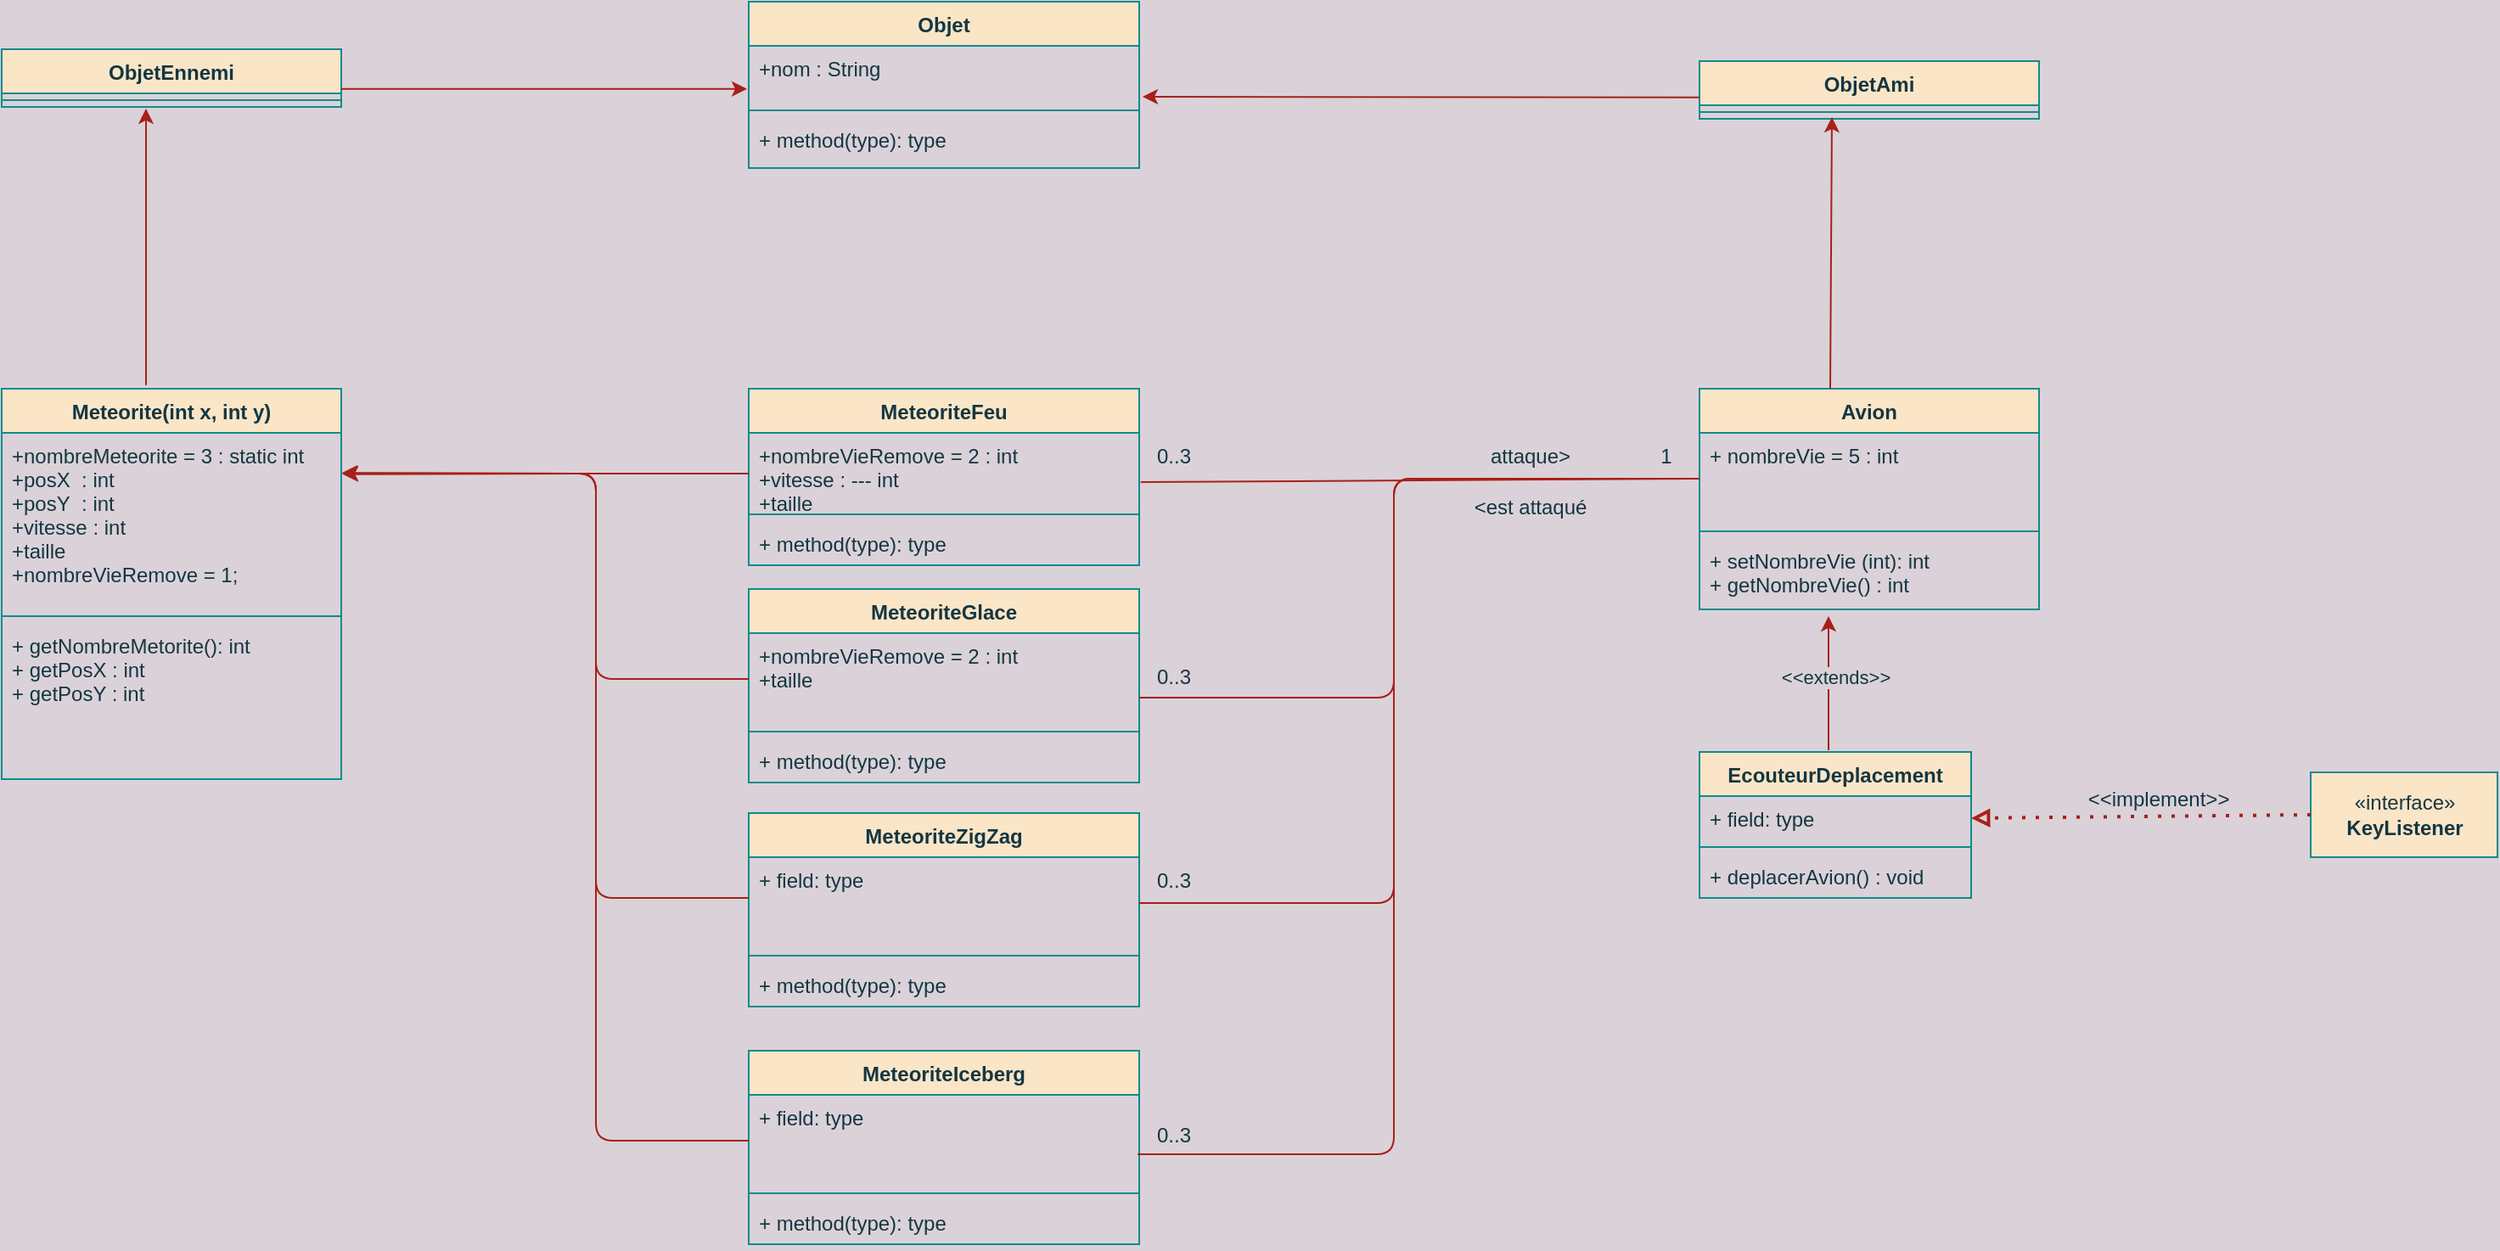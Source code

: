 <mxfile version="13.9.9" type="device"><diagram name="Page-1" id="c4acf3e9-155e-7222-9cf6-157b1a14988f"><mxGraphModel dx="2272" dy="856" grid="1" gridSize="10" guides="1" tooltips="1" connect="1" arrows="1" fold="1" page="1" pageScale="1" pageWidth="850" pageHeight="1100" background="#DAD2D8" math="0" shadow="0"><root><mxCell id="0"/><mxCell id="1" parent="0"/><mxCell id="dv9dz9AkfiL1vojWY3JM-1" value="Meteorite(int x, int y)" style="swimlane;fontStyle=1;align=center;verticalAlign=top;childLayout=stackLayout;horizontal=1;startSize=26;horizontalStack=0;resizeParent=1;resizeParentMax=0;resizeLast=0;collapsible=1;marginBottom=0;fillColor=#FAE5C7;strokeColor=#0F8B8D;fontColor=#143642;" parent="1" vertex="1"><mxGeometry x="-160" y="360" width="200" height="230" as="geometry"/></mxCell><mxCell id="dv9dz9AkfiL1vojWY3JM-2" value="+nombreMeteorite = 3 : static int&#10;+posX  : int&#10;+posY  : int&#10;+vitesse : int&#10;+taille&#10;+nombreVieRemove = 1;" style="text;strokeColor=none;fillColor=none;align=left;verticalAlign=top;spacingLeft=4;spacingRight=4;overflow=hidden;rotatable=0;points=[[0,0.5],[1,0.5]];portConstraint=eastwest;fontColor=#143642;" parent="dv9dz9AkfiL1vojWY3JM-1" vertex="1"><mxGeometry y="26" width="200" height="104" as="geometry"/></mxCell><mxCell id="dv9dz9AkfiL1vojWY3JM-3" value="" style="line;strokeWidth=1;fillColor=none;align=left;verticalAlign=middle;spacingTop=-1;spacingLeft=3;spacingRight=3;rotatable=0;labelPosition=right;points=[];portConstraint=eastwest;strokeColor=#0F8B8D;fontColor=#143642;labelBackgroundColor=#DAD2D8;" parent="dv9dz9AkfiL1vojWY3JM-1" vertex="1"><mxGeometry y="130" width="200" height="8" as="geometry"/></mxCell><mxCell id="dv9dz9AkfiL1vojWY3JM-4" value="+ getNombreMetorite(): int&#10;+ getPosX : int&#10;+ getPosY : int" style="text;strokeColor=none;fillColor=none;align=left;verticalAlign=top;spacingLeft=4;spacingRight=4;overflow=hidden;rotatable=0;points=[[0,0.5],[1,0.5]];portConstraint=eastwest;fontColor=#143642;" parent="dv9dz9AkfiL1vojWY3JM-1" vertex="1"><mxGeometry y="138" width="200" height="92" as="geometry"/></mxCell><mxCell id="dv9dz9AkfiL1vojWY3JM-5" value="Avion" style="swimlane;fontStyle=1;align=center;verticalAlign=top;childLayout=stackLayout;horizontal=1;startSize=26;horizontalStack=0;resizeParent=1;resizeParentMax=0;resizeLast=0;collapsible=1;marginBottom=0;fillColor=#FAE5C7;strokeColor=#0F8B8D;fontColor=#143642;" parent="1" vertex="1"><mxGeometry x="840" y="360" width="200" height="130" as="geometry"/></mxCell><mxCell id="dv9dz9AkfiL1vojWY3JM-6" value="+ nombreVie = 5 : int" style="text;strokeColor=none;fillColor=none;align=left;verticalAlign=top;spacingLeft=4;spacingRight=4;overflow=hidden;rotatable=0;points=[[0,0.5],[1,0.5]];portConstraint=eastwest;fontColor=#143642;" parent="dv9dz9AkfiL1vojWY3JM-5" vertex="1"><mxGeometry y="26" width="200" height="54" as="geometry"/></mxCell><mxCell id="dv9dz9AkfiL1vojWY3JM-7" value="" style="line;strokeWidth=1;fillColor=none;align=left;verticalAlign=middle;spacingTop=-1;spacingLeft=3;spacingRight=3;rotatable=0;labelPosition=right;points=[];portConstraint=eastwest;strokeColor=#0F8B8D;fontColor=#143642;labelBackgroundColor=#DAD2D8;" parent="dv9dz9AkfiL1vojWY3JM-5" vertex="1"><mxGeometry y="80" width="200" height="8" as="geometry"/></mxCell><mxCell id="dv9dz9AkfiL1vojWY3JM-8" value="+ setNombreVie (int): int&#10;+ getNombreVie() : int" style="text;strokeColor=none;fillColor=none;align=left;verticalAlign=top;spacingLeft=4;spacingRight=4;overflow=hidden;rotatable=0;points=[[0,0.5],[1,0.5]];portConstraint=eastwest;fontColor=#143642;" parent="dv9dz9AkfiL1vojWY3JM-5" vertex="1"><mxGeometry y="88" width="200" height="42" as="geometry"/></mxCell><mxCell id="dv9dz9AkfiL1vojWY3JM-12" value="" style="endArrow=classic;html=1;strokeColor=#A8201A;fontColor=#143642;labelBackgroundColor=#DAD2D8;" parent="1" edge="1"><mxGeometry width="50" height="50" relative="1" as="geometry"><mxPoint x="916" y="573" as="sourcePoint"/><mxPoint x="916" y="494" as="targetPoint"/></mxGeometry></mxCell><mxCell id="dv9dz9AkfiL1vojWY3JM-17" value="&amp;lt;&amp;lt;extends&amp;gt;&amp;gt;" style="edgeLabel;html=1;align=center;verticalAlign=middle;resizable=0;points=[];fontColor=#143642;labelBackgroundColor=#DAD2D8;" parent="dv9dz9AkfiL1vojWY3JM-12" vertex="1" connectable="0"><mxGeometry x="-0.21" y="1" relative="1" as="geometry"><mxPoint x="5" y="-11.97" as="offset"/></mxGeometry></mxCell><mxCell id="dv9dz9AkfiL1vojWY3JM-13" value="EcouteurDeplacement" style="swimlane;fontStyle=1;align=center;verticalAlign=top;childLayout=stackLayout;horizontal=1;startSize=26;horizontalStack=0;resizeParent=1;resizeParentMax=0;resizeLast=0;collapsible=1;marginBottom=0;fillColor=#FAE5C7;strokeColor=#0F8B8D;fontColor=#143642;" parent="1" vertex="1"><mxGeometry x="840" y="574" width="160" height="86" as="geometry"/></mxCell><mxCell id="dv9dz9AkfiL1vojWY3JM-14" value="+ field: type" style="text;strokeColor=none;fillColor=none;align=left;verticalAlign=top;spacingLeft=4;spacingRight=4;overflow=hidden;rotatable=0;points=[[0,0.5],[1,0.5]];portConstraint=eastwest;fontColor=#143642;" parent="dv9dz9AkfiL1vojWY3JM-13" vertex="1"><mxGeometry y="26" width="160" height="26" as="geometry"/></mxCell><mxCell id="dv9dz9AkfiL1vojWY3JM-15" value="" style="line;strokeWidth=1;fillColor=none;align=left;verticalAlign=middle;spacingTop=-1;spacingLeft=3;spacingRight=3;rotatable=0;labelPosition=right;points=[];portConstraint=eastwest;strokeColor=#0F8B8D;fontColor=#143642;labelBackgroundColor=#DAD2D8;" parent="dv9dz9AkfiL1vojWY3JM-13" vertex="1"><mxGeometry y="52" width="160" height="8" as="geometry"/></mxCell><mxCell id="dv9dz9AkfiL1vojWY3JM-16" value="+ deplacerAvion() : void" style="text;strokeColor=none;fillColor=none;align=left;verticalAlign=top;spacingLeft=4;spacingRight=4;overflow=hidden;rotatable=0;points=[[0,0.5],[1,0.5]];portConstraint=eastwest;fontColor=#143642;" parent="dv9dz9AkfiL1vojWY3JM-13" vertex="1"><mxGeometry y="60" width="160" height="26" as="geometry"/></mxCell><mxCell id="dv9dz9AkfiL1vojWY3JM-18" value="«interface»&lt;br&gt;&lt;b&gt;KeyListener&lt;/b&gt;" style="html=1;fillColor=#FAE5C7;strokeColor=#0F8B8D;fontColor=#143642;" parent="1" vertex="1"><mxGeometry x="1200" y="586" width="110" height="50" as="geometry"/></mxCell><mxCell id="dv9dz9AkfiL1vojWY3JM-19" value="" style="endArrow=block;dashed=1;html=1;dashPattern=1 3;strokeWidth=2;entryX=1;entryY=0.5;entryDx=0;entryDy=0;endFill=0;strokeColor=#A8201A;fontColor=#143642;labelBackgroundColor=#DAD2D8;exitX=0;exitY=0.5;exitDx=0;exitDy=0;" parent="1" source="dv9dz9AkfiL1vojWY3JM-18" target="dv9dz9AkfiL1vojWY3JM-14" edge="1"><mxGeometry width="50" height="50" relative="1" as="geometry"><mxPoint x="1200" y="639" as="sourcePoint"/><mxPoint x="1220" y="960" as="targetPoint"/></mxGeometry></mxCell><mxCell id="dv9dz9AkfiL1vojWY3JM-20" value="&amp;lt;&amp;lt;implement&amp;gt;&amp;gt;" style="text;html=1;align=center;verticalAlign=middle;resizable=0;points=[];autosize=1;fontColor=#143642;" parent="1" vertex="1"><mxGeometry x="1060" y="592" width="100" height="20" as="geometry"/></mxCell><mxCell id="dv9dz9AkfiL1vojWY3JM-21" value="MeteoriteFeu" style="swimlane;fontStyle=1;align=center;verticalAlign=top;childLayout=stackLayout;horizontal=1;startSize=26;horizontalStack=0;resizeParent=1;resizeParentMax=0;resizeLast=0;collapsible=1;marginBottom=0;fillColor=#FAE5C7;strokeColor=#0F8B8D;fontColor=#143642;" parent="1" vertex="1"><mxGeometry x="280" y="360" width="230" height="104" as="geometry"/></mxCell><mxCell id="dv9dz9AkfiL1vojWY3JM-22" value="+nombreVieRemove = 2 : int&#10;+vitesse : --- int&#10;+taille&#10;" style="text;strokeColor=none;fillColor=none;align=left;verticalAlign=top;spacingLeft=4;spacingRight=4;overflow=hidden;rotatable=0;points=[[0,0.5],[1,0.5]];portConstraint=eastwest;fontColor=#143642;" parent="dv9dz9AkfiL1vojWY3JM-21" vertex="1"><mxGeometry y="26" width="230" height="44" as="geometry"/></mxCell><mxCell id="dv9dz9AkfiL1vojWY3JM-23" value="" style="line;strokeWidth=1;fillColor=none;align=left;verticalAlign=middle;spacingTop=-1;spacingLeft=3;spacingRight=3;rotatable=0;labelPosition=right;points=[];portConstraint=eastwest;strokeColor=#0F8B8D;fontColor=#143642;labelBackgroundColor=#DAD2D8;" parent="dv9dz9AkfiL1vojWY3JM-21" vertex="1"><mxGeometry y="70" width="230" height="8" as="geometry"/></mxCell><mxCell id="dv9dz9AkfiL1vojWY3JM-24" value="+ method(type): type" style="text;strokeColor=none;fillColor=none;align=left;verticalAlign=top;spacingLeft=4;spacingRight=4;overflow=hidden;rotatable=0;points=[[0,0.5],[1,0.5]];portConstraint=eastwest;fontColor=#143642;" parent="dv9dz9AkfiL1vojWY3JM-21" vertex="1"><mxGeometry y="78" width="230" height="26" as="geometry"/></mxCell><mxCell id="dv9dz9AkfiL1vojWY3JM-25" value="MeteoriteGlace" style="swimlane;fontStyle=1;align=center;verticalAlign=top;childLayout=stackLayout;horizontal=1;startSize=26;horizontalStack=0;resizeParent=1;resizeParentMax=0;resizeLast=0;collapsible=1;marginBottom=0;fillColor=#FAE5C7;strokeColor=#0F8B8D;fontColor=#143642;" parent="1" vertex="1"><mxGeometry x="280" y="478" width="230" height="114" as="geometry"/></mxCell><mxCell id="dv9dz9AkfiL1vojWY3JM-26" value="+nombreVieRemove = 2 : int&#10;+taille" style="text;strokeColor=none;fillColor=none;align=left;verticalAlign=top;spacingLeft=4;spacingRight=4;overflow=hidden;rotatable=0;points=[[0,0.5],[1,0.5]];portConstraint=eastwest;fontColor=#143642;" parent="dv9dz9AkfiL1vojWY3JM-25" vertex="1"><mxGeometry y="26" width="230" height="54" as="geometry"/></mxCell><mxCell id="dv9dz9AkfiL1vojWY3JM-27" value="" style="line;strokeWidth=1;fillColor=none;align=left;verticalAlign=middle;spacingTop=-1;spacingLeft=3;spacingRight=3;rotatable=0;labelPosition=right;points=[];portConstraint=eastwest;strokeColor=#0F8B8D;fontColor=#143642;labelBackgroundColor=#DAD2D8;" parent="dv9dz9AkfiL1vojWY3JM-25" vertex="1"><mxGeometry y="80" width="230" height="8" as="geometry"/></mxCell><mxCell id="dv9dz9AkfiL1vojWY3JM-28" value="+ method(type): type" style="text;strokeColor=none;fillColor=none;align=left;verticalAlign=top;spacingLeft=4;spacingRight=4;overflow=hidden;rotatable=0;points=[[0,0.5],[1,0.5]];portConstraint=eastwest;fontColor=#143642;" parent="dv9dz9AkfiL1vojWY3JM-25" vertex="1"><mxGeometry y="88" width="230" height="26" as="geometry"/></mxCell><mxCell id="dv9dz9AkfiL1vojWY3JM-29" value="MeteoriteZigZag" style="swimlane;fontStyle=1;align=center;verticalAlign=top;childLayout=stackLayout;horizontal=1;startSize=26;horizontalStack=0;resizeParent=1;resizeParentMax=0;resizeLast=0;collapsible=1;marginBottom=0;fillColor=#FAE5C7;strokeColor=#0F8B8D;fontColor=#143642;" parent="1" vertex="1"><mxGeometry x="280" y="610" width="230" height="114" as="geometry"/></mxCell><mxCell id="dv9dz9AkfiL1vojWY3JM-30" value="+ field: type" style="text;strokeColor=none;fillColor=none;align=left;verticalAlign=top;spacingLeft=4;spacingRight=4;overflow=hidden;rotatable=0;points=[[0,0.5],[1,0.5]];portConstraint=eastwest;fontColor=#143642;" parent="dv9dz9AkfiL1vojWY3JM-29" vertex="1"><mxGeometry y="26" width="230" height="54" as="geometry"/></mxCell><mxCell id="dv9dz9AkfiL1vojWY3JM-31" value="" style="line;strokeWidth=1;fillColor=none;align=left;verticalAlign=middle;spacingTop=-1;spacingLeft=3;spacingRight=3;rotatable=0;labelPosition=right;points=[];portConstraint=eastwest;strokeColor=#0F8B8D;fontColor=#143642;labelBackgroundColor=#DAD2D8;" parent="dv9dz9AkfiL1vojWY3JM-29" vertex="1"><mxGeometry y="80" width="230" height="8" as="geometry"/></mxCell><mxCell id="dv9dz9AkfiL1vojWY3JM-32" value="+ method(type): type" style="text;strokeColor=none;fillColor=none;align=left;verticalAlign=top;spacingLeft=4;spacingRight=4;overflow=hidden;rotatable=0;points=[[0,0.5],[1,0.5]];portConstraint=eastwest;fontColor=#143642;" parent="dv9dz9AkfiL1vojWY3JM-29" vertex="1"><mxGeometry y="88" width="230" height="26" as="geometry"/></mxCell><mxCell id="dv9dz9AkfiL1vojWY3JM-33" value="" style="endArrow=classic;html=1;entryX=1.005;entryY=0.231;entryDx=0;entryDy=0;strokeColor=#A8201A;fontColor=#143642;entryPerimeter=0;labelBackgroundColor=#DAD2D8;" parent="1" target="dv9dz9AkfiL1vojWY3JM-2" edge="1"><mxGeometry width="50" height="50" relative="1" as="geometry"><mxPoint x="280" y="410" as="sourcePoint"/><mxPoint x="220" y="440" as="targetPoint"/></mxGeometry></mxCell><mxCell id="dv9dz9AkfiL1vojWY3JM-34" value="" style="endArrow=classic;html=1;exitX=0;exitY=0.5;exitDx=0;exitDy=0;strokeColor=#A8201A;fontColor=#143642;labelBackgroundColor=#DAD2D8;entryX=1.002;entryY=0.227;entryDx=0;entryDy=0;entryPerimeter=0;" parent="1" source="dv9dz9AkfiL1vojWY3JM-26" target="dv9dz9AkfiL1vojWY3JM-2" edge="1"><mxGeometry width="50" height="50" relative="1" as="geometry"><mxPoint x="290" y="449" as="sourcePoint"/><mxPoint x="120" y="410" as="targetPoint"/><Array as="points"><mxPoint x="190" y="531"/><mxPoint x="190" y="410"/></Array></mxGeometry></mxCell><mxCell id="dv9dz9AkfiL1vojWY3JM-35" value="" style="endArrow=classic;html=1;strokeColor=#A8201A;fontColor=#143642;labelBackgroundColor=#DAD2D8;entryX=1.004;entryY=0.234;entryDx=0;entryDy=0;entryPerimeter=0;" parent="1" target="dv9dz9AkfiL1vojWY3JM-2" edge="1"><mxGeometry width="50" height="50" relative="1" as="geometry"><mxPoint x="280" y="660" as="sourcePoint"/><mxPoint x="123" y="410" as="targetPoint"/><Array as="points"><mxPoint x="190" y="660"/><mxPoint x="190" y="410"/></Array></mxGeometry></mxCell><mxCell id="DB0KSH931hQ4Z3FCloz1-1" value="MeteoriteIceberg" style="swimlane;fontStyle=1;align=center;verticalAlign=top;childLayout=stackLayout;horizontal=1;startSize=26;horizontalStack=0;resizeParent=1;resizeParentMax=0;resizeLast=0;collapsible=1;marginBottom=0;fillColor=#FAE5C7;strokeColor=#0F8B8D;fontColor=#143642;" parent="1" vertex="1"><mxGeometry x="280" y="750" width="230" height="114" as="geometry"/></mxCell><mxCell id="DB0KSH931hQ4Z3FCloz1-2" value="+ field: type" style="text;strokeColor=none;fillColor=none;align=left;verticalAlign=top;spacingLeft=4;spacingRight=4;overflow=hidden;rotatable=0;points=[[0,0.5],[1,0.5]];portConstraint=eastwest;fontColor=#143642;" parent="DB0KSH931hQ4Z3FCloz1-1" vertex="1"><mxGeometry y="26" width="230" height="54" as="geometry"/></mxCell><mxCell id="DB0KSH931hQ4Z3FCloz1-3" value="" style="line;strokeWidth=1;fillColor=none;align=left;verticalAlign=middle;spacingTop=-1;spacingLeft=3;spacingRight=3;rotatable=0;labelPosition=right;points=[];portConstraint=eastwest;strokeColor=#0F8B8D;fontColor=#143642;labelBackgroundColor=#DAD2D8;" parent="DB0KSH931hQ4Z3FCloz1-1" vertex="1"><mxGeometry y="80" width="230" height="8" as="geometry"/></mxCell><mxCell id="DB0KSH931hQ4Z3FCloz1-4" value="+ method(type): type" style="text;strokeColor=none;fillColor=none;align=left;verticalAlign=top;spacingLeft=4;spacingRight=4;overflow=hidden;rotatable=0;points=[[0,0.5],[1,0.5]];portConstraint=eastwest;fontColor=#143642;" parent="DB0KSH931hQ4Z3FCloz1-1" vertex="1"><mxGeometry y="88" width="230" height="26" as="geometry"/></mxCell><mxCell id="D5ITCZa9VJHxkkQKF06O-6" value="" style="endArrow=none;html=1;strokeColor=#A8201A;fillColor=#FAE5C7;fontColor=#143642;exitX=1.004;exitY=0.659;exitDx=0;exitDy=0;exitPerimeter=0;entryX=0;entryY=0.5;entryDx=0;entryDy=0;labelBackgroundColor=#DAD2D8;" edge="1" parent="1" source="dv9dz9AkfiL1vojWY3JM-22" target="dv9dz9AkfiL1vojWY3JM-6"><mxGeometry width="50" height="50" relative="1" as="geometry"><mxPoint x="920" y="510" as="sourcePoint"/><mxPoint x="836" y="441" as="targetPoint"/></mxGeometry></mxCell><mxCell id="D5ITCZa9VJHxkkQKF06O-7" value="" style="endArrow=none;html=1;strokeColor=#A8201A;fillColor=#FAE5C7;fontColor=#143642;exitX=1.004;exitY=0.659;exitDx=0;exitDy=0;exitPerimeter=0;entryX=0;entryY=0.5;entryDx=0;entryDy=0;labelBackgroundColor=#DAD2D8;" edge="1" parent="1" target="dv9dz9AkfiL1vojWY3JM-6"><mxGeometry width="50" height="50" relative="1" as="geometry"><mxPoint x="510.0" y="541.996" as="sourcePoint"/><mxPoint x="839.08" y="540" as="targetPoint"/><Array as="points"><mxPoint x="660" y="542"/><mxPoint x="660" y="413"/></Array></mxGeometry></mxCell><mxCell id="D5ITCZa9VJHxkkQKF06O-8" value="" style="endArrow=none;html=1;strokeColor=#A8201A;fillColor=#FAE5C7;fontColor=#143642;exitX=1;exitY=0.5;exitDx=0;exitDy=0;entryX=0;entryY=0.5;entryDx=0;entryDy=0;labelBackgroundColor=#DAD2D8;" edge="1" parent="1" source="dv9dz9AkfiL1vojWY3JM-30" target="dv9dz9AkfiL1vojWY3JM-6"><mxGeometry width="50" height="50" relative="1" as="geometry"><mxPoint x="520.92" y="424.996" as="sourcePoint"/><mxPoint x="850" y="423" as="targetPoint"/><Array as="points"><mxPoint x="660" y="663"/><mxPoint x="660" y="413"/></Array></mxGeometry></mxCell><mxCell id="D5ITCZa9VJHxkkQKF06O-9" value="" style="endArrow=none;html=1;strokeColor=#A8201A;fillColor=#FAE5C7;fontColor=#143642;exitX=0.996;exitY=0.648;exitDx=0;exitDy=0;exitPerimeter=0;entryX=0;entryY=0.5;entryDx=0;entryDy=0;labelBackgroundColor=#DAD2D8;" edge="1" parent="1" source="DB0KSH931hQ4Z3FCloz1-2" target="dv9dz9AkfiL1vojWY3JM-6"><mxGeometry width="50" height="50" relative="1" as="geometry"><mxPoint x="520.92" y="424.996" as="sourcePoint"/><mxPoint x="850" y="423" as="targetPoint"/><Array as="points"><mxPoint x="660" y="811"/><mxPoint x="660" y="413"/></Array></mxGeometry></mxCell><mxCell id="D5ITCZa9VJHxkkQKF06O-10" value="attaque&amp;gt;" style="text;html=1;align=center;verticalAlign=middle;resizable=0;points=[];autosize=1;fontColor=#143642;" vertex="1" parent="1"><mxGeometry x="710" y="390" width="60" height="20" as="geometry"/></mxCell><mxCell id="D5ITCZa9VJHxkkQKF06O-11" value="1" style="text;html=1;align=center;verticalAlign=middle;resizable=0;points=[];autosize=1;fontColor=#143642;" vertex="1" parent="1"><mxGeometry x="810" y="390" width="20" height="20" as="geometry"/></mxCell><mxCell id="D5ITCZa9VJHxkkQKF06O-12" value="0..3" style="text;html=1;align=center;verticalAlign=middle;resizable=0;points=[];autosize=1;fontColor=#143642;" vertex="1" parent="1"><mxGeometry x="510" y="390" width="40" height="20" as="geometry"/></mxCell><mxCell id="D5ITCZa9VJHxkkQKF06O-13" value="0..3" style="text;html=1;align=center;verticalAlign=middle;resizable=0;points=[];autosize=1;fontColor=#143642;" vertex="1" parent="1"><mxGeometry x="510" y="520" width="40" height="20" as="geometry"/></mxCell><mxCell id="D5ITCZa9VJHxkkQKF06O-14" value="0..3" style="text;html=1;align=center;verticalAlign=middle;resizable=0;points=[];autosize=1;fontColor=#143642;" vertex="1" parent="1"><mxGeometry x="510" y="640" width="40" height="20" as="geometry"/></mxCell><mxCell id="D5ITCZa9VJHxkkQKF06O-15" value="0..3" style="text;html=1;align=center;verticalAlign=middle;resizable=0;points=[];autosize=1;fontColor=#143642;" vertex="1" parent="1"><mxGeometry x="510" y="790" width="40" height="20" as="geometry"/></mxCell><mxCell id="D5ITCZa9VJHxkkQKF06O-16" value="" style="endArrow=classic;html=1;strokeColor=#A8201A;fontColor=#143642;exitX=0;exitY=0.5;exitDx=0;exitDy=0;entryX=1.003;entryY=0.229;entryDx=0;entryDy=0;entryPerimeter=0;labelBackgroundColor=#DAD2D8;" edge="1" parent="1" source="DB0KSH931hQ4Z3FCloz1-2" target="dv9dz9AkfiL1vojWY3JM-2"><mxGeometry width="50" height="50" relative="1" as="geometry"><mxPoint x="290" y="670" as="sourcePoint"/><mxPoint x="133" y="420" as="targetPoint"/><Array as="points"><mxPoint x="190" y="803"/><mxPoint x="190" y="410"/></Array></mxGeometry></mxCell><mxCell id="D5ITCZa9VJHxkkQKF06O-17" value="&amp;lt;est attaqué" style="text;html=1;align=center;verticalAlign=middle;resizable=0;points=[];autosize=1;fontColor=#143642;" vertex="1" parent="1"><mxGeometry x="700" y="420" width="80" height="20" as="geometry"/></mxCell><mxCell id="D5ITCZa9VJHxkkQKF06O-18" value="ObjetEnnemi" style="swimlane;fontStyle=1;align=center;verticalAlign=top;childLayout=stackLayout;horizontal=1;startSize=26;horizontalStack=0;resizeParent=1;resizeParentMax=0;resizeLast=0;collapsible=1;marginBottom=0;fillColor=#FAE5C7;strokeColor=#0F8B8D;fontColor=#143642;" vertex="1" parent="1"><mxGeometry x="-160" y="160" width="200" height="34" as="geometry"/></mxCell><mxCell id="D5ITCZa9VJHxkkQKF06O-20" value="" style="line;strokeWidth=1;fillColor=none;align=left;verticalAlign=middle;spacingTop=-1;spacingLeft=3;spacingRight=3;rotatable=0;labelPosition=right;points=[];portConstraint=eastwest;strokeColor=#0F8B8D;fontColor=#143642;labelBackgroundColor=#DAD2D8;" vertex="1" parent="D5ITCZa9VJHxkkQKF06O-18"><mxGeometry y="26" width="200" height="8" as="geometry"/></mxCell><mxCell id="D5ITCZa9VJHxkkQKF06O-22" value="" style="endArrow=classic;html=1;entryX=0.425;entryY=1.115;entryDx=0;entryDy=0;strokeColor=#A8201A;fontColor=#143642;entryPerimeter=0;exitX=0.425;exitY=-0.009;exitDx=0;exitDy=0;exitPerimeter=0;labelBackgroundColor=#DAD2D8;" edge="1" parent="1" source="dv9dz9AkfiL1vojWY3JM-1"><mxGeometry width="50" height="50" relative="1" as="geometry"><mxPoint x="51" y="420.024" as="sourcePoint"/><mxPoint x="-75" y="194.99" as="targetPoint"/></mxGeometry></mxCell><mxCell id="D5ITCZa9VJHxkkQKF06O-23" value="ObjetAmi" style="swimlane;fontStyle=1;align=center;verticalAlign=top;childLayout=stackLayout;horizontal=1;startSize=26;horizontalStack=0;resizeParent=1;resizeParentMax=0;resizeLast=0;collapsible=1;marginBottom=0;fillColor=#FAE5C7;strokeColor=#0F8B8D;fontColor=#143642;" vertex="1" parent="1"><mxGeometry x="840" y="167" width="200" height="34" as="geometry"/></mxCell><mxCell id="D5ITCZa9VJHxkkQKF06O-25" value="" style="line;strokeWidth=1;fillColor=none;align=left;verticalAlign=middle;spacingTop=-1;spacingLeft=3;spacingRight=3;rotatable=0;labelPosition=right;points=[];portConstraint=eastwest;strokeColor=#0F8B8D;fontColor=#143642;labelBackgroundColor=#DAD2D8;" vertex="1" parent="D5ITCZa9VJHxkkQKF06O-23"><mxGeometry y="26" width="200" height="8" as="geometry"/></mxCell><mxCell id="D5ITCZa9VJHxkkQKF06O-27" value="Objet" style="swimlane;fontStyle=1;align=center;verticalAlign=top;childLayout=stackLayout;horizontal=1;startSize=26;horizontalStack=0;resizeParent=1;resizeParentMax=0;resizeLast=0;collapsible=1;marginBottom=0;fillColor=#FAE5C7;strokeColor=#0F8B8D;fontColor=#143642;" vertex="1" parent="1"><mxGeometry x="280" y="132" width="230" height="98" as="geometry"/></mxCell><mxCell id="D5ITCZa9VJHxkkQKF06O-28" value="+nom : String&#10;&#10;" style="text;strokeColor=none;fillColor=none;align=left;verticalAlign=top;spacingLeft=4;spacingRight=4;overflow=hidden;rotatable=0;points=[[0,0.5],[1,0.5]];portConstraint=eastwest;fontColor=#143642;" vertex="1" parent="D5ITCZa9VJHxkkQKF06O-27"><mxGeometry y="26" width="230" height="34" as="geometry"/></mxCell><mxCell id="D5ITCZa9VJHxkkQKF06O-29" value="" style="line;strokeWidth=1;fillColor=none;align=left;verticalAlign=middle;spacingTop=-1;spacingLeft=3;spacingRight=3;rotatable=0;labelPosition=right;points=[];portConstraint=eastwest;strokeColor=#0F8B8D;fontColor=#143642;labelBackgroundColor=#DAD2D8;" vertex="1" parent="D5ITCZa9VJHxkkQKF06O-27"><mxGeometry y="60" width="230" height="8" as="geometry"/></mxCell><mxCell id="D5ITCZa9VJHxkkQKF06O-30" value="+ method(type): type" style="text;strokeColor=none;fillColor=none;align=left;verticalAlign=top;spacingLeft=4;spacingRight=4;overflow=hidden;rotatable=0;points=[[0,0.5],[1,0.5]];portConstraint=eastwest;fontColor=#143642;" vertex="1" parent="D5ITCZa9VJHxkkQKF06O-27"><mxGeometry y="68" width="230" height="30" as="geometry"/></mxCell><mxCell id="D5ITCZa9VJHxkkQKF06O-31" value="" style="endArrow=classic;html=1;entryX=1.005;entryY=0.231;entryDx=0;entryDy=0;strokeColor=#A8201A;fontColor=#143642;entryPerimeter=0;labelBackgroundColor=#DAD2D8;" edge="1" parent="1"><mxGeometry width="50" height="50" relative="1" as="geometry"><mxPoint x="40" y="183.434" as="sourcePoint"/><mxPoint x="279.0" y="183.41" as="targetPoint"/></mxGeometry></mxCell><mxCell id="D5ITCZa9VJHxkkQKF06O-32" value="" style="endArrow=classic;html=1;strokeColor=#A8201A;fontColor=#143642;labelBackgroundColor=#DAD2D8;exitX=0;exitY=0.689;exitDx=0;exitDy=0;exitPerimeter=0;" edge="1" parent="1"><mxGeometry width="50" height="50" relative="1" as="geometry"><mxPoint x="840" y="188.316" as="sourcePoint"/><mxPoint x="512" y="188" as="targetPoint"/></mxGeometry></mxCell><mxCell id="D5ITCZa9VJHxkkQKF06O-33" value="" style="endArrow=classic;html=1;strokeColor=#A8201A;fontColor=#143642;labelBackgroundColor=#DAD2D8;exitX=0.385;exitY=0;exitDx=0;exitDy=0;exitPerimeter=0;entryX=0.39;entryY=0.875;entryDx=0;entryDy=0;entryPerimeter=0;" edge="1" parent="1" source="dv9dz9AkfiL1vojWY3JM-5" target="D5ITCZa9VJHxkkQKF06O-25"><mxGeometry width="50" height="50" relative="1" as="geometry"><mxPoint x="927" y="350" as="sourcePoint"/><mxPoint x="917" y="210" as="targetPoint"/></mxGeometry></mxCell></root></mxGraphModel></diagram></mxfile>